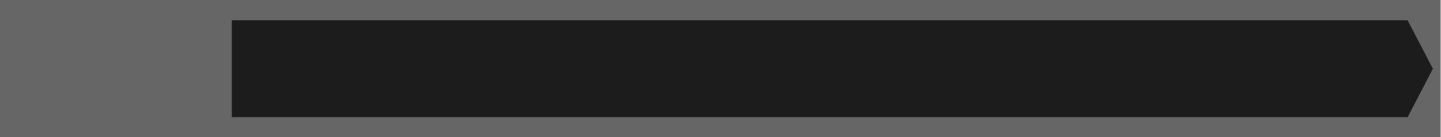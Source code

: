 digraph graphviz{
    graph [bgcolor="#666666", style="rounded", color="#1c1c1c", penwidth="0.5",
    compound=true]
    copyright [shape=plaintext, fontcolor="#2222ff", label=<
                >]
    node [shape="cds", color="#1c1c1c", penwidth="0.5", style="filled",
    fixedsize=true, width=3, height=0.5, fontname="Futura", fontsize=10]
    {
    }
    subgraph cluster_prepare {
    }
    subgraph cluster_dot {
    }
    subgraph cluster_tpi {
    }
    footer [fixedsize=true, width=8, height=0.8,
    label=<
        >]
}
